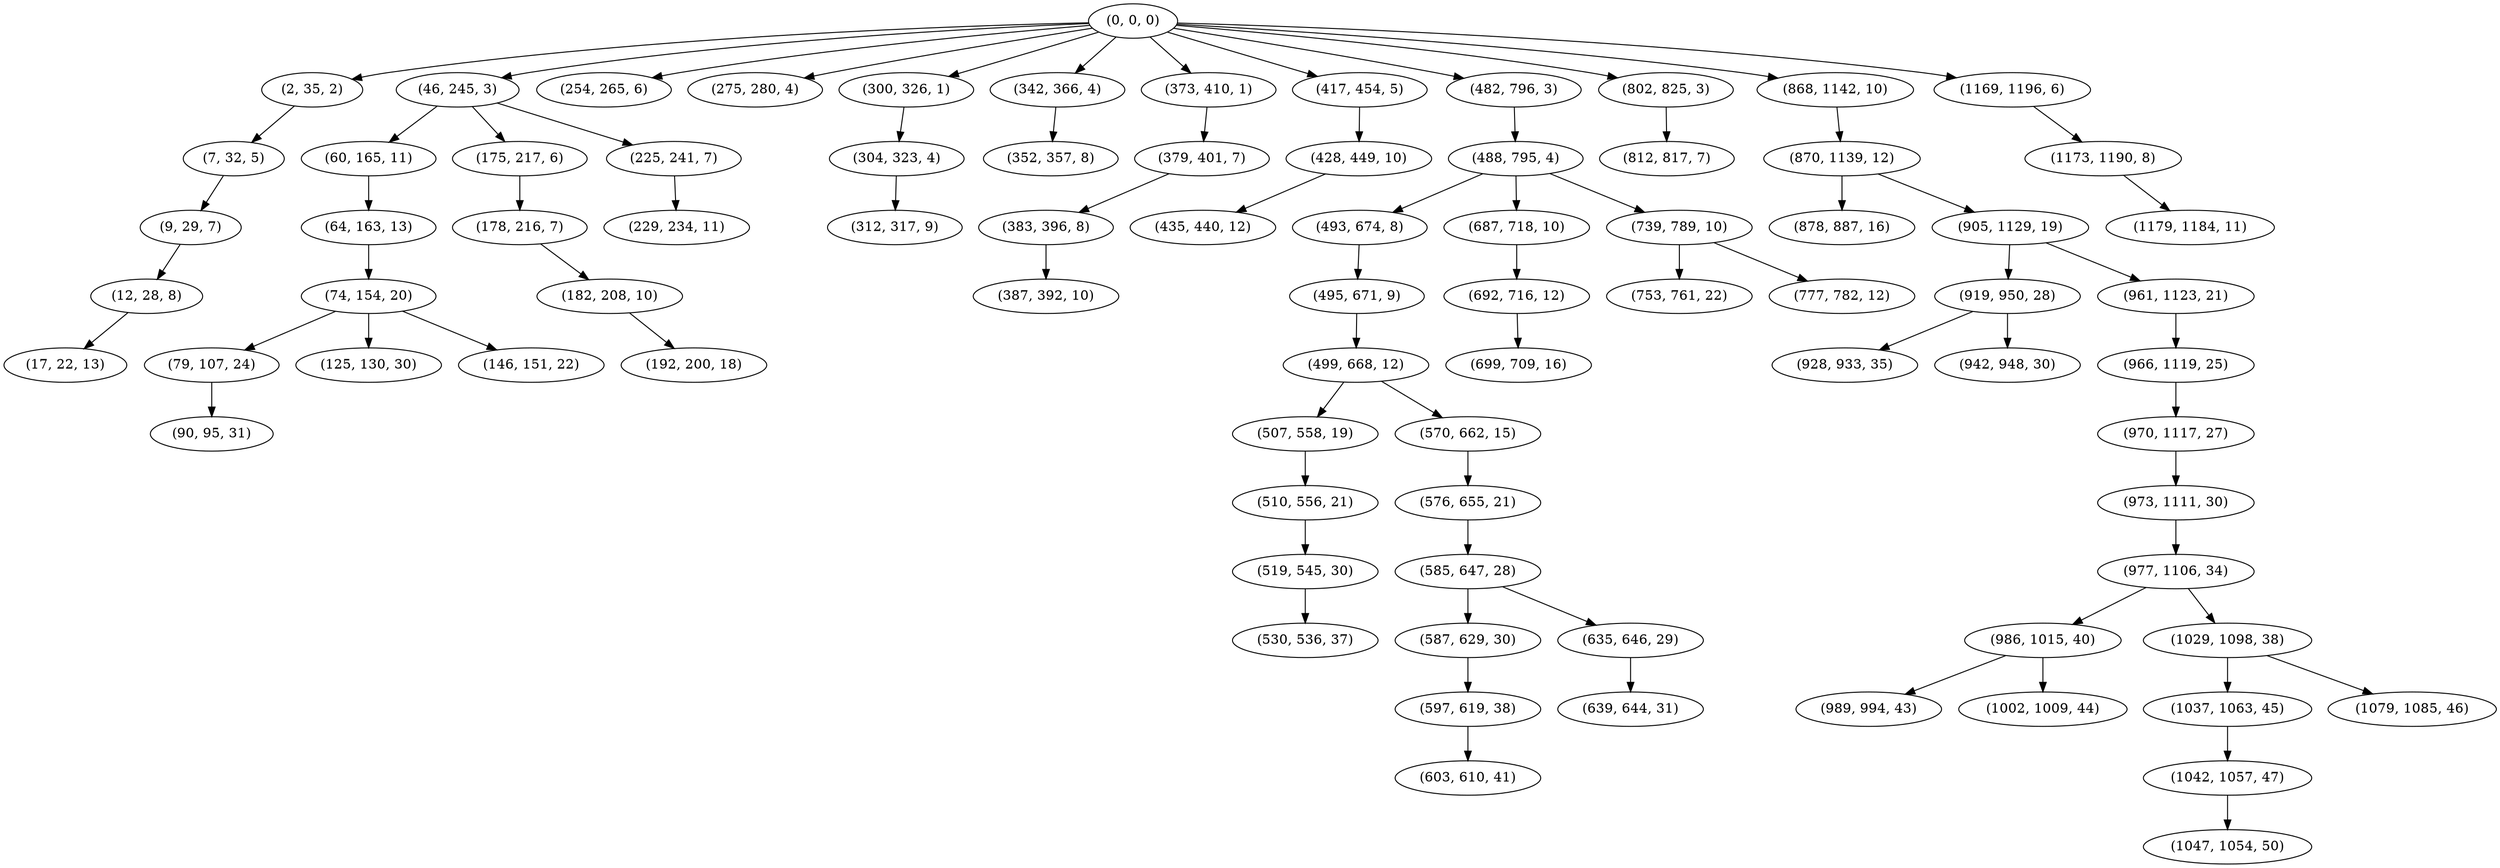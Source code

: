 digraph tree {
    "(0, 0, 0)";
    "(2, 35, 2)";
    "(7, 32, 5)";
    "(9, 29, 7)";
    "(12, 28, 8)";
    "(17, 22, 13)";
    "(46, 245, 3)";
    "(60, 165, 11)";
    "(64, 163, 13)";
    "(74, 154, 20)";
    "(79, 107, 24)";
    "(90, 95, 31)";
    "(125, 130, 30)";
    "(146, 151, 22)";
    "(175, 217, 6)";
    "(178, 216, 7)";
    "(182, 208, 10)";
    "(192, 200, 18)";
    "(225, 241, 7)";
    "(229, 234, 11)";
    "(254, 265, 6)";
    "(275, 280, 4)";
    "(300, 326, 1)";
    "(304, 323, 4)";
    "(312, 317, 9)";
    "(342, 366, 4)";
    "(352, 357, 8)";
    "(373, 410, 1)";
    "(379, 401, 7)";
    "(383, 396, 8)";
    "(387, 392, 10)";
    "(417, 454, 5)";
    "(428, 449, 10)";
    "(435, 440, 12)";
    "(482, 796, 3)";
    "(488, 795, 4)";
    "(493, 674, 8)";
    "(495, 671, 9)";
    "(499, 668, 12)";
    "(507, 558, 19)";
    "(510, 556, 21)";
    "(519, 545, 30)";
    "(530, 536, 37)";
    "(570, 662, 15)";
    "(576, 655, 21)";
    "(585, 647, 28)";
    "(587, 629, 30)";
    "(597, 619, 38)";
    "(603, 610, 41)";
    "(635, 646, 29)";
    "(639, 644, 31)";
    "(687, 718, 10)";
    "(692, 716, 12)";
    "(699, 709, 16)";
    "(739, 789, 10)";
    "(753, 761, 22)";
    "(777, 782, 12)";
    "(802, 825, 3)";
    "(812, 817, 7)";
    "(868, 1142, 10)";
    "(870, 1139, 12)";
    "(878, 887, 16)";
    "(905, 1129, 19)";
    "(919, 950, 28)";
    "(928, 933, 35)";
    "(942, 948, 30)";
    "(961, 1123, 21)";
    "(966, 1119, 25)";
    "(970, 1117, 27)";
    "(973, 1111, 30)";
    "(977, 1106, 34)";
    "(986, 1015, 40)";
    "(989, 994, 43)";
    "(1002, 1009, 44)";
    "(1029, 1098, 38)";
    "(1037, 1063, 45)";
    "(1042, 1057, 47)";
    "(1047, 1054, 50)";
    "(1079, 1085, 46)";
    "(1169, 1196, 6)";
    "(1173, 1190, 8)";
    "(1179, 1184, 11)";
    "(0, 0, 0)" -> "(2, 35, 2)";
    "(0, 0, 0)" -> "(46, 245, 3)";
    "(0, 0, 0)" -> "(254, 265, 6)";
    "(0, 0, 0)" -> "(275, 280, 4)";
    "(0, 0, 0)" -> "(300, 326, 1)";
    "(0, 0, 0)" -> "(342, 366, 4)";
    "(0, 0, 0)" -> "(373, 410, 1)";
    "(0, 0, 0)" -> "(417, 454, 5)";
    "(0, 0, 0)" -> "(482, 796, 3)";
    "(0, 0, 0)" -> "(802, 825, 3)";
    "(0, 0, 0)" -> "(868, 1142, 10)";
    "(0, 0, 0)" -> "(1169, 1196, 6)";
    "(2, 35, 2)" -> "(7, 32, 5)";
    "(7, 32, 5)" -> "(9, 29, 7)";
    "(9, 29, 7)" -> "(12, 28, 8)";
    "(12, 28, 8)" -> "(17, 22, 13)";
    "(46, 245, 3)" -> "(60, 165, 11)";
    "(46, 245, 3)" -> "(175, 217, 6)";
    "(46, 245, 3)" -> "(225, 241, 7)";
    "(60, 165, 11)" -> "(64, 163, 13)";
    "(64, 163, 13)" -> "(74, 154, 20)";
    "(74, 154, 20)" -> "(79, 107, 24)";
    "(74, 154, 20)" -> "(125, 130, 30)";
    "(74, 154, 20)" -> "(146, 151, 22)";
    "(79, 107, 24)" -> "(90, 95, 31)";
    "(175, 217, 6)" -> "(178, 216, 7)";
    "(178, 216, 7)" -> "(182, 208, 10)";
    "(182, 208, 10)" -> "(192, 200, 18)";
    "(225, 241, 7)" -> "(229, 234, 11)";
    "(300, 326, 1)" -> "(304, 323, 4)";
    "(304, 323, 4)" -> "(312, 317, 9)";
    "(342, 366, 4)" -> "(352, 357, 8)";
    "(373, 410, 1)" -> "(379, 401, 7)";
    "(379, 401, 7)" -> "(383, 396, 8)";
    "(383, 396, 8)" -> "(387, 392, 10)";
    "(417, 454, 5)" -> "(428, 449, 10)";
    "(428, 449, 10)" -> "(435, 440, 12)";
    "(482, 796, 3)" -> "(488, 795, 4)";
    "(488, 795, 4)" -> "(493, 674, 8)";
    "(488, 795, 4)" -> "(687, 718, 10)";
    "(488, 795, 4)" -> "(739, 789, 10)";
    "(493, 674, 8)" -> "(495, 671, 9)";
    "(495, 671, 9)" -> "(499, 668, 12)";
    "(499, 668, 12)" -> "(507, 558, 19)";
    "(499, 668, 12)" -> "(570, 662, 15)";
    "(507, 558, 19)" -> "(510, 556, 21)";
    "(510, 556, 21)" -> "(519, 545, 30)";
    "(519, 545, 30)" -> "(530, 536, 37)";
    "(570, 662, 15)" -> "(576, 655, 21)";
    "(576, 655, 21)" -> "(585, 647, 28)";
    "(585, 647, 28)" -> "(587, 629, 30)";
    "(585, 647, 28)" -> "(635, 646, 29)";
    "(587, 629, 30)" -> "(597, 619, 38)";
    "(597, 619, 38)" -> "(603, 610, 41)";
    "(635, 646, 29)" -> "(639, 644, 31)";
    "(687, 718, 10)" -> "(692, 716, 12)";
    "(692, 716, 12)" -> "(699, 709, 16)";
    "(739, 789, 10)" -> "(753, 761, 22)";
    "(739, 789, 10)" -> "(777, 782, 12)";
    "(802, 825, 3)" -> "(812, 817, 7)";
    "(868, 1142, 10)" -> "(870, 1139, 12)";
    "(870, 1139, 12)" -> "(878, 887, 16)";
    "(870, 1139, 12)" -> "(905, 1129, 19)";
    "(905, 1129, 19)" -> "(919, 950, 28)";
    "(905, 1129, 19)" -> "(961, 1123, 21)";
    "(919, 950, 28)" -> "(928, 933, 35)";
    "(919, 950, 28)" -> "(942, 948, 30)";
    "(961, 1123, 21)" -> "(966, 1119, 25)";
    "(966, 1119, 25)" -> "(970, 1117, 27)";
    "(970, 1117, 27)" -> "(973, 1111, 30)";
    "(973, 1111, 30)" -> "(977, 1106, 34)";
    "(977, 1106, 34)" -> "(986, 1015, 40)";
    "(977, 1106, 34)" -> "(1029, 1098, 38)";
    "(986, 1015, 40)" -> "(989, 994, 43)";
    "(986, 1015, 40)" -> "(1002, 1009, 44)";
    "(1029, 1098, 38)" -> "(1037, 1063, 45)";
    "(1029, 1098, 38)" -> "(1079, 1085, 46)";
    "(1037, 1063, 45)" -> "(1042, 1057, 47)";
    "(1042, 1057, 47)" -> "(1047, 1054, 50)";
    "(1169, 1196, 6)" -> "(1173, 1190, 8)";
    "(1173, 1190, 8)" -> "(1179, 1184, 11)";
}

